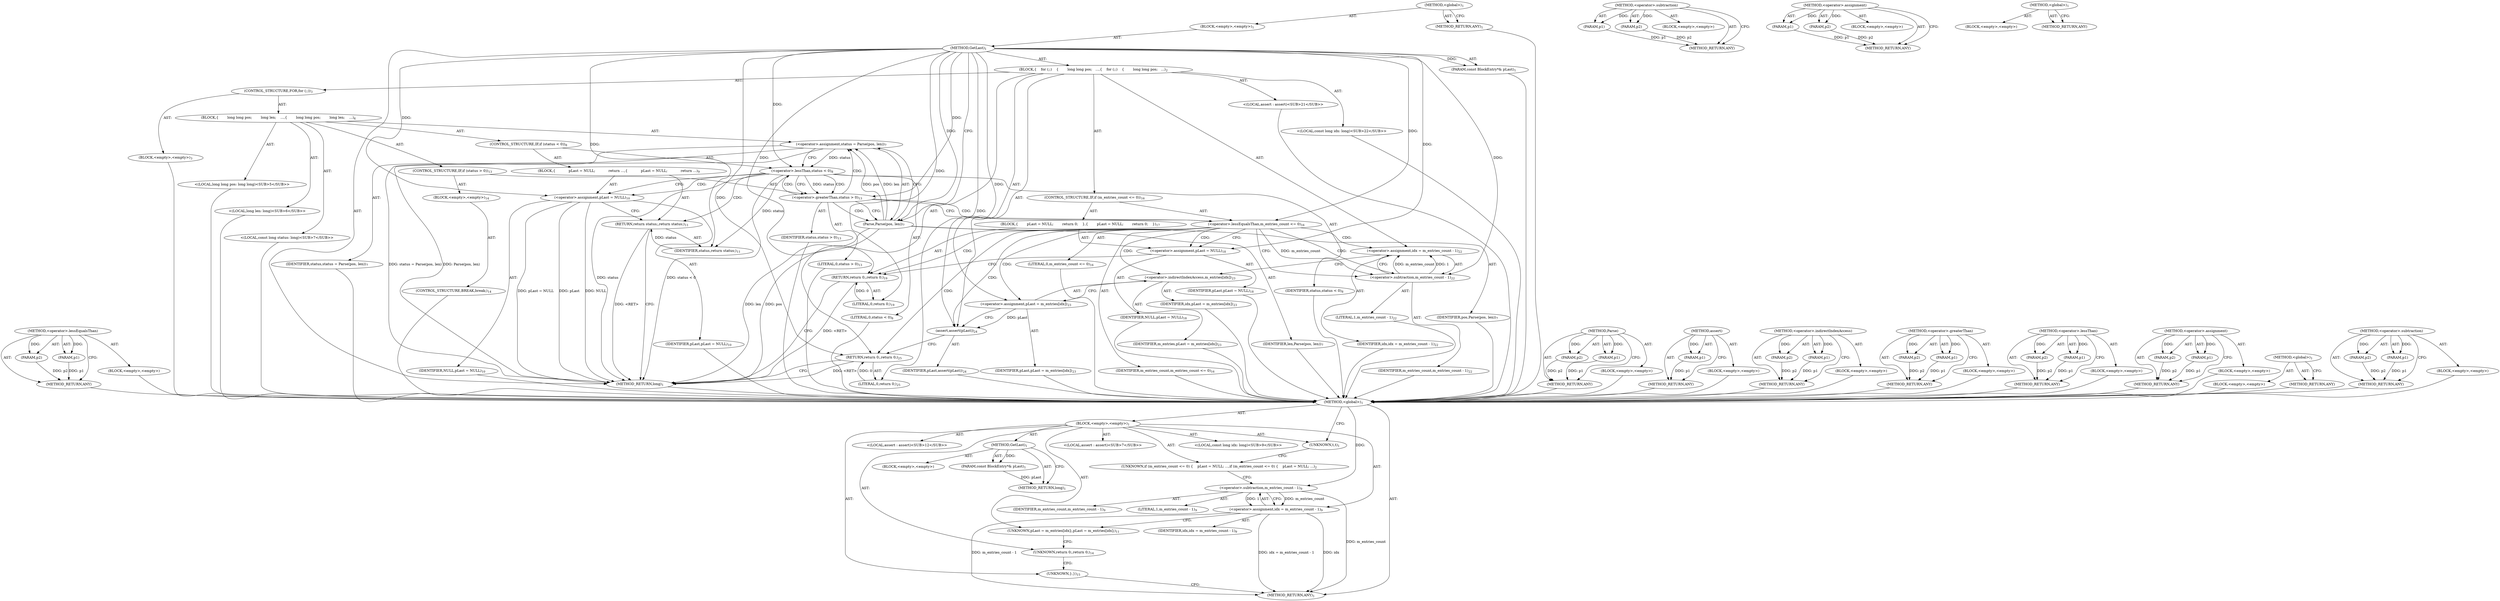 digraph "&lt;global&gt;" {
vulnerable_109 [label=<(METHOD,&lt;operator&gt;.lessEqualsThan)>];
vulnerable_110 [label=<(PARAM,p1)>];
vulnerable_111 [label=<(PARAM,p2)>];
vulnerable_112 [label=<(BLOCK,&lt;empty&gt;,&lt;empty&gt;)>];
vulnerable_113 [label=<(METHOD_RETURN,ANY)>];
vulnerable_6 [label=<(METHOD,&lt;global&gt;)<SUB>1</SUB>>];
vulnerable_7 [label=<(BLOCK,&lt;empty&gt;,&lt;empty&gt;)<SUB>1</SUB>>];
vulnerable_8 [label=<(METHOD,GetLast)<SUB>1</SUB>>];
vulnerable_9 [label=<(PARAM,const BlockEntry*&amp; pLast)<SUB>1</SUB>>];
vulnerable_10 [label=<(BLOCK,{
    for (;;)
    {
        long long pos;
   ...,{
    for (;;)
    {
        long long pos;
   ...)<SUB>2</SUB>>];
vulnerable_11 [label=<(CONTROL_STRUCTURE,FOR,for (;;))<SUB>3</SUB>>];
vulnerable_12 [label=<(BLOCK,&lt;empty&gt;,&lt;empty&gt;)<SUB>3</SUB>>];
vulnerable_13 [label=<(BLOCK,{
        long long pos;
        long len;
    ...,{
        long long pos;
        long len;
    ...)<SUB>4</SUB>>];
vulnerable_14 [label="<(LOCAL,long long pos: long long)<SUB>5</SUB>>"];
vulnerable_15 [label="<(LOCAL,long len: long)<SUB>6</SUB>>"];
vulnerable_16 [label="<(LOCAL,const long status: long)<SUB>7</SUB>>"];
vulnerable_17 [label=<(&lt;operator&gt;.assignment,status = Parse(pos, len))<SUB>7</SUB>>];
vulnerable_18 [label=<(IDENTIFIER,status,status = Parse(pos, len))<SUB>7</SUB>>];
vulnerable_19 [label=<(Parse,Parse(pos, len))<SUB>7</SUB>>];
vulnerable_20 [label=<(IDENTIFIER,pos,Parse(pos, len))<SUB>7</SUB>>];
vulnerable_21 [label=<(IDENTIFIER,len,Parse(pos, len))<SUB>7</SUB>>];
vulnerable_22 [label=<(CONTROL_STRUCTURE,IF,if (status &lt; 0))<SUB>8</SUB>>];
vulnerable_23 [label=<(&lt;operator&gt;.lessThan,status &lt; 0)<SUB>8</SUB>>];
vulnerable_24 [label=<(IDENTIFIER,status,status &lt; 0)<SUB>8</SUB>>];
vulnerable_25 [label=<(LITERAL,0,status &lt; 0)<SUB>8</SUB>>];
vulnerable_26 [label=<(BLOCK,{
            pLast = NULL;
            return ...,{
            pLast = NULL;
            return ...)<SUB>9</SUB>>];
vulnerable_27 [label=<(&lt;operator&gt;.assignment,pLast = NULL)<SUB>10</SUB>>];
vulnerable_28 [label=<(IDENTIFIER,pLast,pLast = NULL)<SUB>10</SUB>>];
vulnerable_29 [label=<(IDENTIFIER,NULL,pLast = NULL)<SUB>10</SUB>>];
vulnerable_30 [label=<(RETURN,return status;,return status;)<SUB>11</SUB>>];
vulnerable_31 [label=<(IDENTIFIER,status,return status;)<SUB>11</SUB>>];
vulnerable_32 [label=<(CONTROL_STRUCTURE,IF,if (status &gt; 0))<SUB>13</SUB>>];
vulnerable_33 [label=<(&lt;operator&gt;.greaterThan,status &gt; 0)<SUB>13</SUB>>];
vulnerable_34 [label=<(IDENTIFIER,status,status &gt; 0)<SUB>13</SUB>>];
vulnerable_35 [label=<(LITERAL,0,status &gt; 0)<SUB>13</SUB>>];
vulnerable_36 [label=<(BLOCK,&lt;empty&gt;,&lt;empty&gt;)<SUB>14</SUB>>];
vulnerable_37 [label=<(CONTROL_STRUCTURE,BREAK,break;)<SUB>14</SUB>>];
vulnerable_38 [label=<(CONTROL_STRUCTURE,IF,if (m_entries_count &lt;= 0))<SUB>16</SUB>>];
vulnerable_39 [label=<(&lt;operator&gt;.lessEqualsThan,m_entries_count &lt;= 0)<SUB>16</SUB>>];
vulnerable_40 [label=<(IDENTIFIER,m_entries_count,m_entries_count &lt;= 0)<SUB>16</SUB>>];
vulnerable_41 [label=<(LITERAL,0,m_entries_count &lt;= 0)<SUB>16</SUB>>];
vulnerable_42 [label=<(BLOCK,{
        pLast = NULL;
        return 0;
    },{
        pLast = NULL;
        return 0;
    })<SUB>17</SUB>>];
vulnerable_43 [label=<(&lt;operator&gt;.assignment,pLast = NULL)<SUB>18</SUB>>];
vulnerable_44 [label=<(IDENTIFIER,pLast,pLast = NULL)<SUB>18</SUB>>];
vulnerable_45 [label=<(IDENTIFIER,NULL,pLast = NULL)<SUB>18</SUB>>];
vulnerable_46 [label=<(RETURN,return 0;,return 0;)<SUB>19</SUB>>];
vulnerable_47 [label=<(LITERAL,0,return 0;)<SUB>19</SUB>>];
vulnerable_48 [label="<(LOCAL,assert : assert)<SUB>21</SUB>>"];
vulnerable_49 [label="<(LOCAL,const long idx: long)<SUB>22</SUB>>"];
vulnerable_50 [label=<(&lt;operator&gt;.assignment,idx = m_entries_count - 1)<SUB>22</SUB>>];
vulnerable_51 [label=<(IDENTIFIER,idx,idx = m_entries_count - 1)<SUB>22</SUB>>];
vulnerable_52 [label=<(&lt;operator&gt;.subtraction,m_entries_count - 1)<SUB>22</SUB>>];
vulnerable_53 [label=<(IDENTIFIER,m_entries_count,m_entries_count - 1)<SUB>22</SUB>>];
vulnerable_54 [label=<(LITERAL,1,m_entries_count - 1)<SUB>22</SUB>>];
vulnerable_55 [label=<(&lt;operator&gt;.assignment,pLast = m_entries[idx])<SUB>23</SUB>>];
vulnerable_56 [label=<(IDENTIFIER,pLast,pLast = m_entries[idx])<SUB>23</SUB>>];
vulnerable_57 [label=<(&lt;operator&gt;.indirectIndexAccess,m_entries[idx])<SUB>23</SUB>>];
vulnerable_58 [label=<(IDENTIFIER,m_entries,pLast = m_entries[idx])<SUB>23</SUB>>];
vulnerable_59 [label=<(IDENTIFIER,idx,pLast = m_entries[idx])<SUB>23</SUB>>];
vulnerable_60 [label=<(assert,assert(pLast))<SUB>24</SUB>>];
vulnerable_61 [label=<(IDENTIFIER,pLast,assert(pLast))<SUB>24</SUB>>];
vulnerable_62 [label=<(RETURN,return 0;,return 0;)<SUB>25</SUB>>];
vulnerable_63 [label=<(LITERAL,0,return 0;)<SUB>25</SUB>>];
vulnerable_64 [label=<(METHOD_RETURN,long)<SUB>1</SUB>>];
vulnerable_66 [label=<(METHOD_RETURN,ANY)<SUB>1</SUB>>];
vulnerable_94 [label=<(METHOD,Parse)>];
vulnerable_95 [label=<(PARAM,p1)>];
vulnerable_96 [label=<(PARAM,p2)>];
vulnerable_97 [label=<(BLOCK,&lt;empty&gt;,&lt;empty&gt;)>];
vulnerable_98 [label=<(METHOD_RETURN,ANY)>];
vulnerable_124 [label=<(METHOD,assert)>];
vulnerable_125 [label=<(PARAM,p1)>];
vulnerable_126 [label=<(BLOCK,&lt;empty&gt;,&lt;empty&gt;)>];
vulnerable_127 [label=<(METHOD_RETURN,ANY)>];
vulnerable_119 [label=<(METHOD,&lt;operator&gt;.indirectIndexAccess)>];
vulnerable_120 [label=<(PARAM,p1)>];
vulnerable_121 [label=<(PARAM,p2)>];
vulnerable_122 [label=<(BLOCK,&lt;empty&gt;,&lt;empty&gt;)>];
vulnerable_123 [label=<(METHOD_RETURN,ANY)>];
vulnerable_104 [label=<(METHOD,&lt;operator&gt;.greaterThan)>];
vulnerable_105 [label=<(PARAM,p1)>];
vulnerable_106 [label=<(PARAM,p2)>];
vulnerable_107 [label=<(BLOCK,&lt;empty&gt;,&lt;empty&gt;)>];
vulnerable_108 [label=<(METHOD_RETURN,ANY)>];
vulnerable_99 [label=<(METHOD,&lt;operator&gt;.lessThan)>];
vulnerable_100 [label=<(PARAM,p1)>];
vulnerable_101 [label=<(PARAM,p2)>];
vulnerable_102 [label=<(BLOCK,&lt;empty&gt;,&lt;empty&gt;)>];
vulnerable_103 [label=<(METHOD_RETURN,ANY)>];
vulnerable_89 [label=<(METHOD,&lt;operator&gt;.assignment)>];
vulnerable_90 [label=<(PARAM,p1)>];
vulnerable_91 [label=<(PARAM,p2)>];
vulnerable_92 [label=<(BLOCK,&lt;empty&gt;,&lt;empty&gt;)>];
vulnerable_93 [label=<(METHOD_RETURN,ANY)>];
vulnerable_83 [label=<(METHOD,&lt;global&gt;)<SUB>1</SUB>>];
vulnerable_84 [label=<(BLOCK,&lt;empty&gt;,&lt;empty&gt;)>];
vulnerable_85 [label=<(METHOD_RETURN,ANY)>];
vulnerable_114 [label=<(METHOD,&lt;operator&gt;.subtraction)>];
vulnerable_115 [label=<(PARAM,p1)>];
vulnerable_116 [label=<(PARAM,p2)>];
vulnerable_117 [label=<(BLOCK,&lt;empty&gt;,&lt;empty&gt;)>];
vulnerable_118 [label=<(METHOD_RETURN,ANY)>];
fixed_6 [label=<(METHOD,&lt;global&gt;)<SUB>1</SUB>>];
fixed_7 [label=<(BLOCK,&lt;empty&gt;,&lt;empty&gt;)<SUB>1</SUB>>];
fixed_8 [label=<(METHOD,GetLast)<SUB>1</SUB>>];
fixed_9 [label=<(PARAM,const BlockEntry*&amp; pLast)<SUB>1</SUB>>];
fixed_10 [label=<(BLOCK,&lt;empty&gt;,&lt;empty&gt;)>];
fixed_11 [label=<(METHOD_RETURN,long)<SUB>1</SUB>>];
fixed_13 [label=<(UNKNOWN,t,t)<SUB>1</SUB>>];
fixed_14 [label=<(UNKNOWN,if (m_entries_count &lt;= 0) {
    pLast = NULL;
 ...,if (m_entries_count &lt;= 0) {
    pLast = NULL;
 ...)<SUB>2</SUB>>];
fixed_15 [label="<(LOCAL,assert : assert)<SUB>7</SUB>>"];
fixed_16 [label="<(LOCAL,const long idx: long)<SUB>9</SUB>>"];
fixed_17 [label=<(&lt;operator&gt;.assignment,idx = m_entries_count - 1)<SUB>9</SUB>>];
fixed_18 [label=<(IDENTIFIER,idx,idx = m_entries_count - 1)<SUB>9</SUB>>];
fixed_19 [label=<(&lt;operator&gt;.subtraction,m_entries_count - 1)<SUB>9</SUB>>];
fixed_20 [label=<(IDENTIFIER,m_entries_count,m_entries_count - 1)<SUB>9</SUB>>];
fixed_21 [label=<(LITERAL,1,m_entries_count - 1)<SUB>9</SUB>>];
fixed_22 [label=<(UNKNOWN,pLast = m_entries[idx];,pLast = m_entries[idx];)<SUB>11</SUB>>];
fixed_23 [label="<(LOCAL,assert : assert)<SUB>12</SUB>>"];
fixed_24 [label=<(UNKNOWN,return 0;,return 0;)<SUB>14</SUB>>];
fixed_25 [label=<(UNKNOWN,},})<SUB>15</SUB>>];
fixed_26 [label=<(METHOD_RETURN,ANY)<SUB>1</SUB>>];
fixed_50 [label=<(METHOD,&lt;operator&gt;.subtraction)>];
fixed_51 [label=<(PARAM,p1)>];
fixed_52 [label=<(PARAM,p2)>];
fixed_53 [label=<(BLOCK,&lt;empty&gt;,&lt;empty&gt;)>];
fixed_54 [label=<(METHOD_RETURN,ANY)>];
fixed_45 [label=<(METHOD,&lt;operator&gt;.assignment)>];
fixed_46 [label=<(PARAM,p1)>];
fixed_47 [label=<(PARAM,p2)>];
fixed_48 [label=<(BLOCK,&lt;empty&gt;,&lt;empty&gt;)>];
fixed_49 [label=<(METHOD_RETURN,ANY)>];
fixed_39 [label=<(METHOD,&lt;global&gt;)<SUB>1</SUB>>];
fixed_40 [label=<(BLOCK,&lt;empty&gt;,&lt;empty&gt;)>];
fixed_41 [label=<(METHOD_RETURN,ANY)>];
vulnerable_109 -> vulnerable_110  [key=0, label="AST: "];
vulnerable_109 -> vulnerable_110  [key=1, label="DDG: "];
vulnerable_109 -> vulnerable_112  [key=0, label="AST: "];
vulnerable_109 -> vulnerable_111  [key=0, label="AST: "];
vulnerable_109 -> vulnerable_111  [key=1, label="DDG: "];
vulnerable_109 -> vulnerable_113  [key=0, label="AST: "];
vulnerable_109 -> vulnerable_113  [key=1, label="CFG: "];
vulnerable_110 -> vulnerable_113  [key=0, label="DDG: p1"];
vulnerable_111 -> vulnerable_113  [key=0, label="DDG: p2"];
vulnerable_112 -> fixed_6  [key=0];
vulnerable_113 -> fixed_6  [key=0];
vulnerable_6 -> vulnerable_7  [key=0, label="AST: "];
vulnerable_6 -> vulnerable_66  [key=0, label="AST: "];
vulnerable_6 -> vulnerable_66  [key=1, label="CFG: "];
vulnerable_7 -> vulnerable_8  [key=0, label="AST: "];
vulnerable_8 -> vulnerable_9  [key=0, label="AST: "];
vulnerable_8 -> vulnerable_9  [key=1, label="DDG: "];
vulnerable_8 -> vulnerable_10  [key=0, label="AST: "];
vulnerable_8 -> vulnerable_64  [key=0, label="AST: "];
vulnerable_8 -> vulnerable_19  [key=0, label="CFG: "];
vulnerable_8 -> vulnerable_19  [key=1, label="DDG: "];
vulnerable_8 -> vulnerable_62  [key=0, label="DDG: "];
vulnerable_8 -> vulnerable_60  [key=0, label="DDG: "];
vulnerable_8 -> vulnerable_63  [key=0, label="DDG: "];
vulnerable_8 -> vulnerable_39  [key=0, label="DDG: "];
vulnerable_8 -> vulnerable_43  [key=0, label="DDG: "];
vulnerable_8 -> vulnerable_46  [key=0, label="DDG: "];
vulnerable_8 -> vulnerable_52  [key=0, label="DDG: "];
vulnerable_8 -> vulnerable_47  [key=0, label="DDG: "];
vulnerable_8 -> vulnerable_23  [key=0, label="DDG: "];
vulnerable_8 -> vulnerable_27  [key=0, label="DDG: "];
vulnerable_8 -> vulnerable_33  [key=0, label="DDG: "];
vulnerable_8 -> vulnerable_31  [key=0, label="DDG: "];
vulnerable_9 -> fixed_6  [key=0];
vulnerable_10 -> vulnerable_11  [key=0, label="AST: "];
vulnerable_10 -> vulnerable_38  [key=0, label="AST: "];
vulnerable_10 -> vulnerable_48  [key=0, label="AST: "];
vulnerable_10 -> vulnerable_49  [key=0, label="AST: "];
vulnerable_10 -> vulnerable_50  [key=0, label="AST: "];
vulnerable_10 -> vulnerable_55  [key=0, label="AST: "];
vulnerable_10 -> vulnerable_60  [key=0, label="AST: "];
vulnerable_10 -> vulnerable_62  [key=0, label="AST: "];
vulnerable_11 -> vulnerable_12  [key=0, label="AST: "];
vulnerable_11 -> vulnerable_13  [key=0, label="AST: "];
vulnerable_12 -> fixed_6  [key=0];
vulnerable_13 -> vulnerable_14  [key=0, label="AST: "];
vulnerable_13 -> vulnerable_15  [key=0, label="AST: "];
vulnerable_13 -> vulnerable_16  [key=0, label="AST: "];
vulnerable_13 -> vulnerable_17  [key=0, label="AST: "];
vulnerable_13 -> vulnerable_22  [key=0, label="AST: "];
vulnerable_13 -> vulnerable_32  [key=0, label="AST: "];
vulnerable_14 -> fixed_6  [key=0];
vulnerable_15 -> fixed_6  [key=0];
vulnerable_16 -> fixed_6  [key=0];
vulnerable_17 -> vulnerable_18  [key=0, label="AST: "];
vulnerable_17 -> vulnerable_19  [key=0, label="AST: "];
vulnerable_17 -> vulnerable_23  [key=0, label="CFG: "];
vulnerable_17 -> vulnerable_23  [key=1, label="DDG: status"];
vulnerable_17 -> vulnerable_64  [key=0, label="DDG: Parse(pos, len)"];
vulnerable_17 -> vulnerable_64  [key=1, label="DDG: status = Parse(pos, len)"];
vulnerable_18 -> fixed_6  [key=0];
vulnerable_19 -> vulnerable_20  [key=0, label="AST: "];
vulnerable_19 -> vulnerable_21  [key=0, label="AST: "];
vulnerable_19 -> vulnerable_17  [key=0, label="CFG: "];
vulnerable_19 -> vulnerable_17  [key=1, label="DDG: pos"];
vulnerable_19 -> vulnerable_17  [key=2, label="DDG: len"];
vulnerable_19 -> vulnerable_64  [key=0, label="DDG: pos"];
vulnerable_19 -> vulnerable_64  [key=1, label="DDG: len"];
vulnerable_20 -> fixed_6  [key=0];
vulnerable_21 -> fixed_6  [key=0];
vulnerable_22 -> vulnerable_23  [key=0, label="AST: "];
vulnerable_22 -> vulnerable_26  [key=0, label="AST: "];
vulnerable_23 -> vulnerable_24  [key=0, label="AST: "];
vulnerable_23 -> vulnerable_25  [key=0, label="AST: "];
vulnerable_23 -> vulnerable_27  [key=0, label="CFG: "];
vulnerable_23 -> vulnerable_27  [key=1, label="CDG: "];
vulnerable_23 -> vulnerable_33  [key=0, label="CFG: "];
vulnerable_23 -> vulnerable_33  [key=1, label="DDG: status"];
vulnerable_23 -> vulnerable_33  [key=2, label="CDG: "];
vulnerable_23 -> vulnerable_64  [key=0, label="DDG: status"];
vulnerable_23 -> vulnerable_64  [key=1, label="DDG: status &lt; 0"];
vulnerable_23 -> vulnerable_31  [key=0, label="DDG: status"];
vulnerable_23 -> vulnerable_30  [key=0, label="CDG: "];
vulnerable_24 -> fixed_6  [key=0];
vulnerable_25 -> fixed_6  [key=0];
vulnerable_26 -> vulnerable_27  [key=0, label="AST: "];
vulnerable_26 -> vulnerable_30  [key=0, label="AST: "];
vulnerable_27 -> vulnerable_28  [key=0, label="AST: "];
vulnerable_27 -> vulnerable_29  [key=0, label="AST: "];
vulnerable_27 -> vulnerable_30  [key=0, label="CFG: "];
vulnerable_27 -> vulnerable_64  [key=0, label="DDG: pLast"];
vulnerable_27 -> vulnerable_64  [key=1, label="DDG: NULL"];
vulnerable_27 -> vulnerable_64  [key=2, label="DDG: pLast = NULL"];
vulnerable_28 -> fixed_6  [key=0];
vulnerable_29 -> fixed_6  [key=0];
vulnerable_30 -> vulnerable_31  [key=0, label="AST: "];
vulnerable_30 -> vulnerable_64  [key=0, label="CFG: "];
vulnerable_30 -> vulnerable_64  [key=1, label="DDG: &lt;RET&gt;"];
vulnerable_31 -> vulnerable_30  [key=0, label="DDG: status"];
vulnerable_32 -> vulnerable_33  [key=0, label="AST: "];
vulnerable_32 -> vulnerable_36  [key=0, label="AST: "];
vulnerable_33 -> vulnerable_34  [key=0, label="AST: "];
vulnerable_33 -> vulnerable_35  [key=0, label="AST: "];
vulnerable_33 -> vulnerable_19  [key=0, label="CFG: "];
vulnerable_33 -> vulnerable_19  [key=1, label="CDG: "];
vulnerable_33 -> vulnerable_39  [key=0, label="CFG: "];
vulnerable_33 -> vulnerable_39  [key=1, label="CDG: "];
vulnerable_33 -> vulnerable_17  [key=0, label="CDG: "];
vulnerable_33 -> vulnerable_23  [key=0, label="CDG: "];
vulnerable_34 -> fixed_6  [key=0];
vulnerable_35 -> fixed_6  [key=0];
vulnerable_36 -> vulnerable_37  [key=0, label="AST: "];
vulnerable_37 -> fixed_6  [key=0];
vulnerable_38 -> vulnerable_39  [key=0, label="AST: "];
vulnerable_38 -> vulnerable_42  [key=0, label="AST: "];
vulnerable_39 -> vulnerable_40  [key=0, label="AST: "];
vulnerable_39 -> vulnerable_41  [key=0, label="AST: "];
vulnerable_39 -> vulnerable_43  [key=0, label="CFG: "];
vulnerable_39 -> vulnerable_43  [key=1, label="CDG: "];
vulnerable_39 -> vulnerable_52  [key=0, label="CFG: "];
vulnerable_39 -> vulnerable_52  [key=1, label="DDG: m_entries_count"];
vulnerable_39 -> vulnerable_52  [key=2, label="CDG: "];
vulnerable_39 -> vulnerable_60  [key=0, label="CDG: "];
vulnerable_39 -> vulnerable_57  [key=0, label="CDG: "];
vulnerable_39 -> vulnerable_46  [key=0, label="CDG: "];
vulnerable_39 -> vulnerable_50  [key=0, label="CDG: "];
vulnerable_39 -> vulnerable_55  [key=0, label="CDG: "];
vulnerable_39 -> vulnerable_62  [key=0, label="CDG: "];
vulnerable_40 -> fixed_6  [key=0];
vulnerable_41 -> fixed_6  [key=0];
vulnerable_42 -> vulnerable_43  [key=0, label="AST: "];
vulnerable_42 -> vulnerable_46  [key=0, label="AST: "];
vulnerable_43 -> vulnerable_44  [key=0, label="AST: "];
vulnerable_43 -> vulnerable_45  [key=0, label="AST: "];
vulnerable_43 -> vulnerable_46  [key=0, label="CFG: "];
vulnerable_44 -> fixed_6  [key=0];
vulnerable_45 -> fixed_6  [key=0];
vulnerable_46 -> vulnerable_47  [key=0, label="AST: "];
vulnerable_46 -> vulnerable_64  [key=0, label="CFG: "];
vulnerable_46 -> vulnerable_64  [key=1, label="DDG: &lt;RET&gt;"];
vulnerable_47 -> vulnerable_46  [key=0, label="DDG: 0"];
vulnerable_48 -> fixed_6  [key=0];
vulnerable_49 -> fixed_6  [key=0];
vulnerable_50 -> vulnerable_51  [key=0, label="AST: "];
vulnerable_50 -> vulnerable_52  [key=0, label="AST: "];
vulnerable_50 -> vulnerable_57  [key=0, label="CFG: "];
vulnerable_51 -> fixed_6  [key=0];
vulnerable_52 -> vulnerable_53  [key=0, label="AST: "];
vulnerable_52 -> vulnerable_54  [key=0, label="AST: "];
vulnerable_52 -> vulnerable_50  [key=0, label="CFG: "];
vulnerable_52 -> vulnerable_50  [key=1, label="DDG: m_entries_count"];
vulnerable_52 -> vulnerable_50  [key=2, label="DDG: 1"];
vulnerable_53 -> fixed_6  [key=0];
vulnerable_54 -> fixed_6  [key=0];
vulnerable_55 -> vulnerable_56  [key=0, label="AST: "];
vulnerable_55 -> vulnerable_57  [key=0, label="AST: "];
vulnerable_55 -> vulnerable_60  [key=0, label="CFG: "];
vulnerable_55 -> vulnerable_60  [key=1, label="DDG: pLast"];
vulnerable_56 -> fixed_6  [key=0];
vulnerable_57 -> vulnerable_58  [key=0, label="AST: "];
vulnerable_57 -> vulnerable_59  [key=0, label="AST: "];
vulnerable_57 -> vulnerable_55  [key=0, label="CFG: "];
vulnerable_58 -> fixed_6  [key=0];
vulnerable_59 -> fixed_6  [key=0];
vulnerable_60 -> vulnerable_61  [key=0, label="AST: "];
vulnerable_60 -> vulnerable_62  [key=0, label="CFG: "];
vulnerable_61 -> fixed_6  [key=0];
vulnerable_62 -> vulnerable_63  [key=0, label="AST: "];
vulnerable_62 -> vulnerable_64  [key=0, label="CFG: "];
vulnerable_62 -> vulnerable_64  [key=1, label="DDG: &lt;RET&gt;"];
vulnerable_63 -> vulnerable_62  [key=0, label="DDG: 0"];
vulnerable_64 -> fixed_6  [key=0];
vulnerable_66 -> fixed_6  [key=0];
vulnerable_94 -> vulnerable_95  [key=0, label="AST: "];
vulnerable_94 -> vulnerable_95  [key=1, label="DDG: "];
vulnerable_94 -> vulnerable_97  [key=0, label="AST: "];
vulnerable_94 -> vulnerable_96  [key=0, label="AST: "];
vulnerable_94 -> vulnerable_96  [key=1, label="DDG: "];
vulnerable_94 -> vulnerable_98  [key=0, label="AST: "];
vulnerable_94 -> vulnerable_98  [key=1, label="CFG: "];
vulnerable_95 -> vulnerable_98  [key=0, label="DDG: p1"];
vulnerable_96 -> vulnerable_98  [key=0, label="DDG: p2"];
vulnerable_97 -> fixed_6  [key=0];
vulnerable_98 -> fixed_6  [key=0];
vulnerable_124 -> vulnerable_125  [key=0, label="AST: "];
vulnerable_124 -> vulnerable_125  [key=1, label="DDG: "];
vulnerable_124 -> vulnerable_126  [key=0, label="AST: "];
vulnerable_124 -> vulnerable_127  [key=0, label="AST: "];
vulnerable_124 -> vulnerable_127  [key=1, label="CFG: "];
vulnerable_125 -> vulnerable_127  [key=0, label="DDG: p1"];
vulnerable_126 -> fixed_6  [key=0];
vulnerable_127 -> fixed_6  [key=0];
vulnerable_119 -> vulnerable_120  [key=0, label="AST: "];
vulnerable_119 -> vulnerable_120  [key=1, label="DDG: "];
vulnerable_119 -> vulnerable_122  [key=0, label="AST: "];
vulnerable_119 -> vulnerable_121  [key=0, label="AST: "];
vulnerable_119 -> vulnerable_121  [key=1, label="DDG: "];
vulnerable_119 -> vulnerable_123  [key=0, label="AST: "];
vulnerable_119 -> vulnerable_123  [key=1, label="CFG: "];
vulnerable_120 -> vulnerable_123  [key=0, label="DDG: p1"];
vulnerable_121 -> vulnerable_123  [key=0, label="DDG: p2"];
vulnerable_122 -> fixed_6  [key=0];
vulnerable_123 -> fixed_6  [key=0];
vulnerable_104 -> vulnerable_105  [key=0, label="AST: "];
vulnerable_104 -> vulnerable_105  [key=1, label="DDG: "];
vulnerable_104 -> vulnerable_107  [key=0, label="AST: "];
vulnerable_104 -> vulnerable_106  [key=0, label="AST: "];
vulnerable_104 -> vulnerable_106  [key=1, label="DDG: "];
vulnerable_104 -> vulnerable_108  [key=0, label="AST: "];
vulnerable_104 -> vulnerable_108  [key=1, label="CFG: "];
vulnerable_105 -> vulnerable_108  [key=0, label="DDG: p1"];
vulnerable_106 -> vulnerable_108  [key=0, label="DDG: p2"];
vulnerable_107 -> fixed_6  [key=0];
vulnerable_108 -> fixed_6  [key=0];
vulnerable_99 -> vulnerable_100  [key=0, label="AST: "];
vulnerable_99 -> vulnerable_100  [key=1, label="DDG: "];
vulnerable_99 -> vulnerable_102  [key=0, label="AST: "];
vulnerable_99 -> vulnerable_101  [key=0, label="AST: "];
vulnerable_99 -> vulnerable_101  [key=1, label="DDG: "];
vulnerable_99 -> vulnerable_103  [key=0, label="AST: "];
vulnerable_99 -> vulnerable_103  [key=1, label="CFG: "];
vulnerable_100 -> vulnerable_103  [key=0, label="DDG: p1"];
vulnerable_101 -> vulnerable_103  [key=0, label="DDG: p2"];
vulnerable_102 -> fixed_6  [key=0];
vulnerable_103 -> fixed_6  [key=0];
vulnerable_89 -> vulnerable_90  [key=0, label="AST: "];
vulnerable_89 -> vulnerable_90  [key=1, label="DDG: "];
vulnerable_89 -> vulnerable_92  [key=0, label="AST: "];
vulnerable_89 -> vulnerable_91  [key=0, label="AST: "];
vulnerable_89 -> vulnerable_91  [key=1, label="DDG: "];
vulnerable_89 -> vulnerable_93  [key=0, label="AST: "];
vulnerable_89 -> vulnerable_93  [key=1, label="CFG: "];
vulnerable_90 -> vulnerable_93  [key=0, label="DDG: p1"];
vulnerable_91 -> vulnerable_93  [key=0, label="DDG: p2"];
vulnerable_92 -> fixed_6  [key=0];
vulnerable_93 -> fixed_6  [key=0];
vulnerable_83 -> vulnerable_84  [key=0, label="AST: "];
vulnerable_83 -> vulnerable_85  [key=0, label="AST: "];
vulnerable_83 -> vulnerable_85  [key=1, label="CFG: "];
vulnerable_84 -> fixed_6  [key=0];
vulnerable_85 -> fixed_6  [key=0];
vulnerable_114 -> vulnerable_115  [key=0, label="AST: "];
vulnerable_114 -> vulnerable_115  [key=1, label="DDG: "];
vulnerable_114 -> vulnerable_117  [key=0, label="AST: "];
vulnerable_114 -> vulnerable_116  [key=0, label="AST: "];
vulnerable_114 -> vulnerable_116  [key=1, label="DDG: "];
vulnerable_114 -> vulnerable_118  [key=0, label="AST: "];
vulnerable_114 -> vulnerable_118  [key=1, label="CFG: "];
vulnerable_115 -> vulnerable_118  [key=0, label="DDG: p1"];
vulnerable_116 -> vulnerable_118  [key=0, label="DDG: p2"];
vulnerable_117 -> fixed_6  [key=0];
vulnerable_118 -> fixed_6  [key=0];
fixed_6 -> fixed_7  [key=0, label="AST: "];
fixed_6 -> fixed_26  [key=0, label="AST: "];
fixed_6 -> fixed_13  [key=0, label="CFG: "];
fixed_6 -> fixed_19  [key=0, label="DDG: "];
fixed_7 -> fixed_8  [key=0, label="AST: "];
fixed_7 -> fixed_13  [key=0, label="AST: "];
fixed_7 -> fixed_14  [key=0, label="AST: "];
fixed_7 -> fixed_15  [key=0, label="AST: "];
fixed_7 -> fixed_16  [key=0, label="AST: "];
fixed_7 -> fixed_17  [key=0, label="AST: "];
fixed_7 -> fixed_22  [key=0, label="AST: "];
fixed_7 -> fixed_23  [key=0, label="AST: "];
fixed_7 -> fixed_24  [key=0, label="AST: "];
fixed_7 -> fixed_25  [key=0, label="AST: "];
fixed_8 -> fixed_9  [key=0, label="AST: "];
fixed_8 -> fixed_9  [key=1, label="DDG: "];
fixed_8 -> fixed_10  [key=0, label="AST: "];
fixed_8 -> fixed_11  [key=0, label="AST: "];
fixed_8 -> fixed_11  [key=1, label="CFG: "];
fixed_9 -> fixed_11  [key=0, label="DDG: pLast"];
fixed_13 -> fixed_14  [key=0, label="CFG: "];
fixed_14 -> fixed_19  [key=0, label="CFG: "];
fixed_17 -> fixed_18  [key=0, label="AST: "];
fixed_17 -> fixed_19  [key=0, label="AST: "];
fixed_17 -> fixed_22  [key=0, label="CFG: "];
fixed_17 -> fixed_26  [key=0, label="DDG: idx"];
fixed_17 -> fixed_26  [key=1, label="DDG: m_entries_count - 1"];
fixed_17 -> fixed_26  [key=2, label="DDG: idx = m_entries_count - 1"];
fixed_19 -> fixed_20  [key=0, label="AST: "];
fixed_19 -> fixed_21  [key=0, label="AST: "];
fixed_19 -> fixed_17  [key=0, label="CFG: "];
fixed_19 -> fixed_17  [key=1, label="DDG: m_entries_count"];
fixed_19 -> fixed_17  [key=2, label="DDG: 1"];
fixed_19 -> fixed_26  [key=0, label="DDG: m_entries_count"];
fixed_22 -> fixed_24  [key=0, label="CFG: "];
fixed_24 -> fixed_25  [key=0, label="CFG: "];
fixed_25 -> fixed_26  [key=0, label="CFG: "];
fixed_50 -> fixed_51  [key=0, label="AST: "];
fixed_50 -> fixed_51  [key=1, label="DDG: "];
fixed_50 -> fixed_53  [key=0, label="AST: "];
fixed_50 -> fixed_52  [key=0, label="AST: "];
fixed_50 -> fixed_52  [key=1, label="DDG: "];
fixed_50 -> fixed_54  [key=0, label="AST: "];
fixed_50 -> fixed_54  [key=1, label="CFG: "];
fixed_51 -> fixed_54  [key=0, label="DDG: p1"];
fixed_52 -> fixed_54  [key=0, label="DDG: p2"];
fixed_45 -> fixed_46  [key=0, label="AST: "];
fixed_45 -> fixed_46  [key=1, label="DDG: "];
fixed_45 -> fixed_48  [key=0, label="AST: "];
fixed_45 -> fixed_47  [key=0, label="AST: "];
fixed_45 -> fixed_47  [key=1, label="DDG: "];
fixed_45 -> fixed_49  [key=0, label="AST: "];
fixed_45 -> fixed_49  [key=1, label="CFG: "];
fixed_46 -> fixed_49  [key=0, label="DDG: p1"];
fixed_47 -> fixed_49  [key=0, label="DDG: p2"];
fixed_39 -> fixed_40  [key=0, label="AST: "];
fixed_39 -> fixed_41  [key=0, label="AST: "];
fixed_39 -> fixed_41  [key=1, label="CFG: "];
}

